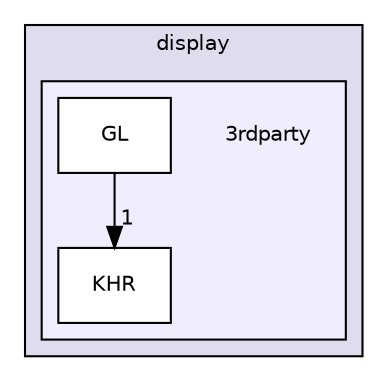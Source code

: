 digraph "/home/travis/build/AliceO2Group/AliceO2/GPU/GPUTracking/Standalone/display/3rdparty" {
  bgcolor=transparent;
  compound=true
  node [ fontsize="10", fontname="Helvetica"];
  edge [ labelfontsize="10", labelfontname="Helvetica"];
  subgraph clusterdir_f75a703c2555322f99f9e21899df4536 {
    graph [ bgcolor="#ddddee", pencolor="black", label="display" fontname="Helvetica", fontsize="10", URL="dir_f75a703c2555322f99f9e21899df4536.html"]
  subgraph clusterdir_e4355937d4e504b5ac6a08fd939c1731 {
    graph [ bgcolor="#eeeeff", pencolor="black", label="" URL="dir_e4355937d4e504b5ac6a08fd939c1731.html"];
    dir_e4355937d4e504b5ac6a08fd939c1731 [shape=plaintext label="3rdparty"];
    dir_8eeb44cba3bd5c67dbc1ad9c1f0bdc6f [shape=box label="GL" color="black" fillcolor="white" style="filled" URL="dir_8eeb44cba3bd5c67dbc1ad9c1f0bdc6f.html"];
    dir_7e7bb171bbaf3913b9154d909cb0e0c7 [shape=box label="KHR" color="black" fillcolor="white" style="filled" URL="dir_7e7bb171bbaf3913b9154d909cb0e0c7.html"];
  }
  }
  dir_8eeb44cba3bd5c67dbc1ad9c1f0bdc6f->dir_7e7bb171bbaf3913b9154d909cb0e0c7 [headlabel="1", labeldistance=1.5 headhref="dir_000763_000764.html"];
}

